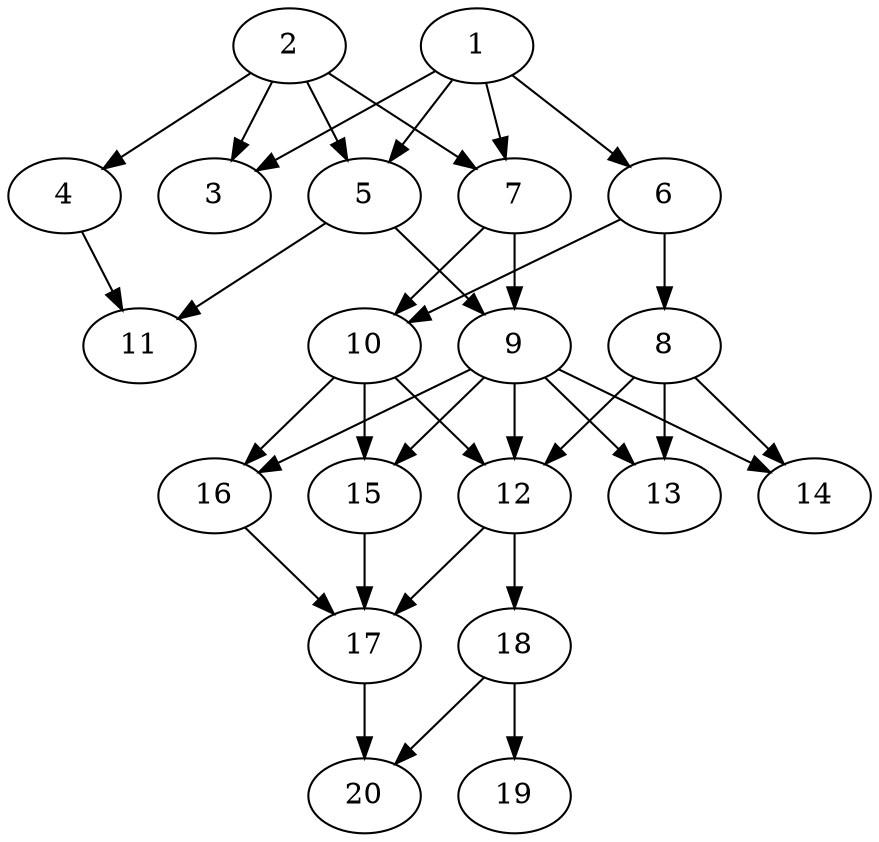 // DAG automatically generated by daggen at Tue Jul 23 14:31:37 2019
// ./daggen --dot -n 20 --ccr 0.5 --fat 0.5 --regular 0.5 --density 0.8 --mindata 5242880 --maxdata 52428800 
digraph G {
  1 [size="99053568", alpha="0.18", expect_size="49526784"] 
  1 -> 3 [size ="49526784"]
  1 -> 5 [size ="49526784"]
  1 -> 6 [size ="49526784"]
  1 -> 7 [size ="49526784"]
  2 [size="98646016", alpha="0.17", expect_size="49323008"] 
  2 -> 3 [size ="49323008"]
  2 -> 4 [size ="49323008"]
  2 -> 5 [size ="49323008"]
  2 -> 7 [size ="49323008"]
  3 [size="24053760", alpha="0.05", expect_size="12026880"] 
  4 [size="28762112", alpha="0.17", expect_size="14381056"] 
  4 -> 11 [size ="14381056"]
  5 [size="38121472", alpha="0.09", expect_size="19060736"] 
  5 -> 9 [size ="19060736"]
  5 -> 11 [size ="19060736"]
  6 [size="79423488", alpha="0.08", expect_size="39711744"] 
  6 -> 8 [size ="39711744"]
  6 -> 10 [size ="39711744"]
  7 [size="95858688", alpha="0.15", expect_size="47929344"] 
  7 -> 9 [size ="47929344"]
  7 -> 10 [size ="47929344"]
  8 [size="61335552", alpha="0.10", expect_size="30667776"] 
  8 -> 12 [size ="30667776"]
  8 -> 13 [size ="30667776"]
  8 -> 14 [size ="30667776"]
  9 [size="46493696", alpha="0.07", expect_size="23246848"] 
  9 -> 12 [size ="23246848"]
  9 -> 13 [size ="23246848"]
  9 -> 14 [size ="23246848"]
  9 -> 15 [size ="23246848"]
  9 -> 16 [size ="23246848"]
  10 [size="100333568", alpha="0.11", expect_size="50166784"] 
  10 -> 12 [size ="50166784"]
  10 -> 15 [size ="50166784"]
  10 -> 16 [size ="50166784"]
  11 [size="15493120", alpha="0.03", expect_size="7746560"] 
  12 [size="101509120", alpha="0.04", expect_size="50754560"] 
  12 -> 17 [size ="50754560"]
  12 -> 18 [size ="50754560"]
  13 [size="86083584", alpha="0.08", expect_size="43041792"] 
  14 [size="13127680", alpha="0.17", expect_size="6563840"] 
  15 [size="92663808", alpha="0.11", expect_size="46331904"] 
  15 -> 17 [size ="46331904"]
  16 [size="43067392", alpha="0.12", expect_size="21533696"] 
  16 -> 17 [size ="21533696"]
  17 [size="82065408", alpha="0.19", expect_size="41032704"] 
  17 -> 20 [size ="41032704"]
  18 [size="60549120", alpha="0.08", expect_size="30274560"] 
  18 -> 19 [size ="30274560"]
  18 -> 20 [size ="30274560"]
  19 [size="12857344", alpha="0.20", expect_size="6428672"] 
  20 [size="44124160", alpha="0.10", expect_size="22062080"] 
}
